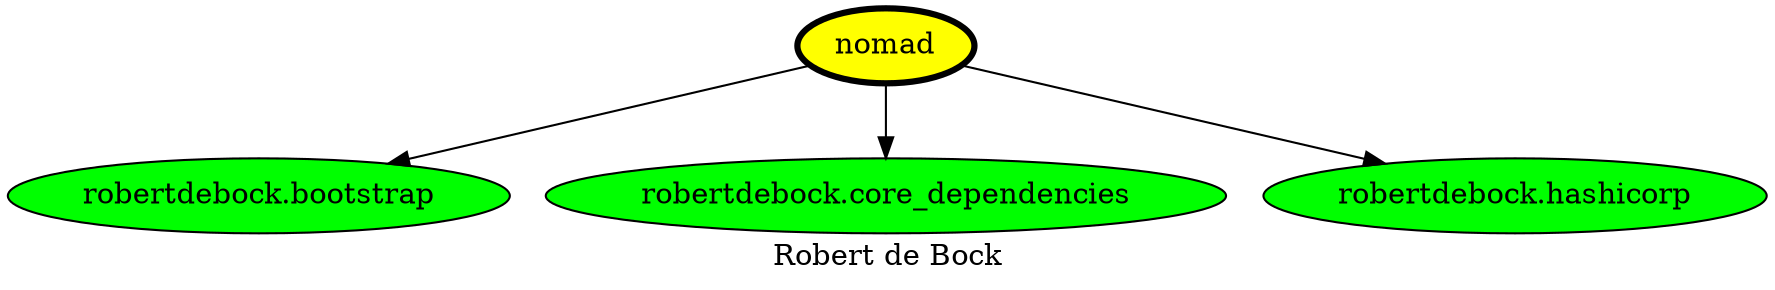 digraph PhiloDilemma {
  label = "Robert de Bock" ;
  overlap=false
  {
    "nomad" [fillcolor=yellow style=filled penwidth=3]
    "robertdebock.bootstrap" [fillcolor=green style=filled]
    "robertdebock.core_dependencies" [fillcolor=green style=filled]
    "robertdebock.hashicorp" [fillcolor=green style=filled]
  }
  "nomad" -> "robertdebock.bootstrap"
  "nomad" -> "robertdebock.core_dependencies"
  "nomad" -> "robertdebock.hashicorp"
}
